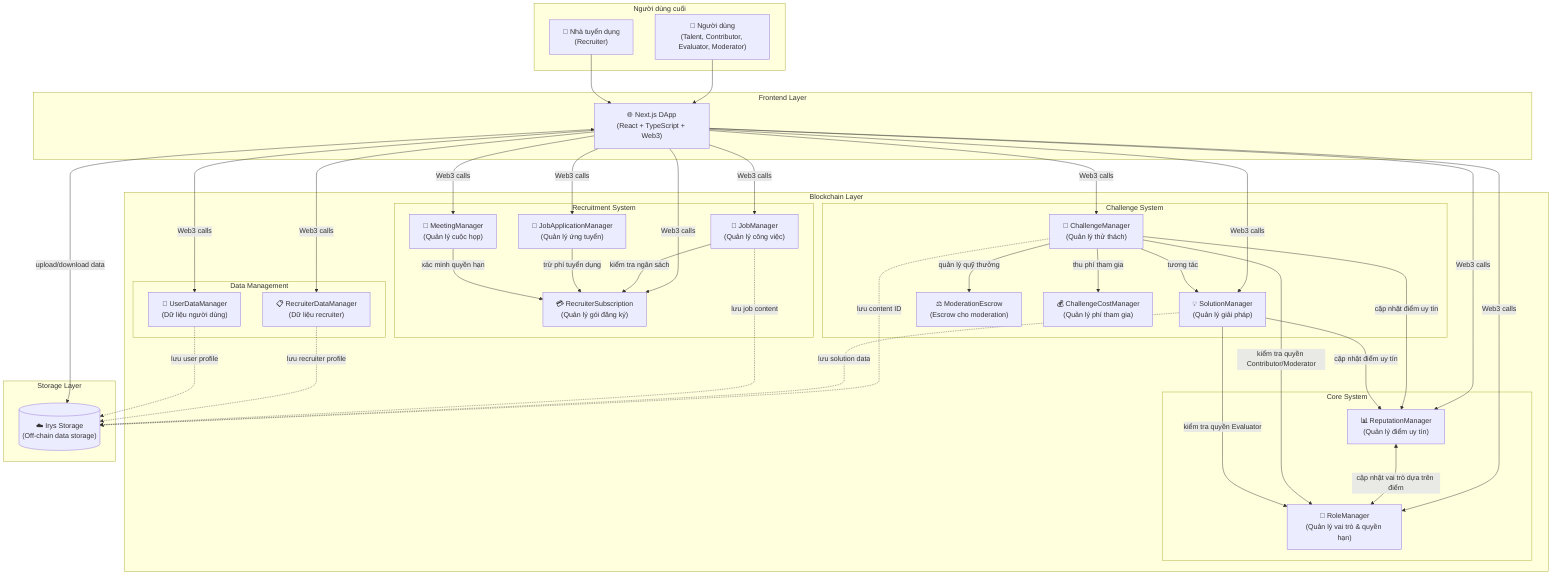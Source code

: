 %% Kiến trúc ứng dụng SkillChain
flowchart TB
    subgraph "Người dùng cuối"
        direction LR
        EndUser["👤 Người dùng<br/>(Talent, Contributor, Evaluator, Moderator)"]
        Recruiter["🏢 Nhà tuyển dụng<br/>(Recruiter)"]
    end
    
    subgraph "Frontend Layer"
        direction TB
        WebApp["🌐 Next.js DApp<br/>(React + TypeScript + Web3)"]
    end
    
    subgraph "Blockchain Layer"
        direction TB
        
        subgraph "Core System"
            direction LR
            ReputationManager["📊 ReputationManager<br/>(Quản lý điểm uy tín)"]
            RoleManager["🔐 RoleManager<br/>(Quản lý vai trò & quyền hạn)"]
        end
        
        subgraph "Challenge System"
            direction TB
            ChallengeManager["🎯 ChallengeManager<br/>(Quản lý thử thách)"]
            SolutionManager["💡 SolutionManager<br/>(Quản lý giải pháp)"]
            ModerationEscrow["⚖️ ModerationEscrow<br/>(Escrow cho moderation)"]
            ChallengeCostManager["💰 ChallengeCostManager<br/>(Quản lý phí tham gia)"]
        end
        
        subgraph "Recruitment System"
            direction TB
            JobManager["💼 JobManager<br/>(Quản lý công việc)"]
            ApplicationManager["📝 JobApplicationManager<br/>(Quản lý ứng tuyển)"]
            MeetingManager["🤝 MeetingManager<br/>(Quản lý cuộc họp)"]
            RecruiterSubscription["💳 RecruiterSubscription<br/>(Quản lý gói đăng ký)"]
        end
        
        subgraph "Data Management"
            direction LR
            RecruiterDataManager["📋 RecruiterDataManager<br/>(Dữ liệu recruiter)"]
            UserDataManager["👥 UserDataManager<br/>(Dữ liệu người dùng)"]
        end
    end
    
    subgraph "Storage Layer"
        direction TB
        IrysStorage[("☁️ Irys Storage<br/>(Off-chain data storage)")]
    end
    
    %% User Interactions
    EndUser --> WebApp
    Recruiter --> WebApp
    
    %% Frontend to Smart Contracts
    WebApp -->|"Web3 calls"| ChallengeManager
    WebApp -->|"Web3 calls"| SolutionManager  
    WebApp -->|"Web3 calls"| JobManager
    WebApp -->|"Web3 calls"| ApplicationManager
    WebApp -->|"Web3 calls"| MeetingManager
    WebApp -->|"Web3 calls"| ReputationManager
    WebApp -->|"Web3 calls"| RoleManager
    WebApp -->|"Web3 calls"| RecruiterSubscription
    WebApp -->|"Web3 calls"| RecruiterDataManager
    WebApp -->|"Web3 calls"| UserDataManager
    
    %% Core System Relationships
    ReputationManager <-->|"cập nhật vai trò dựa trên điểm"| RoleManager
    
    %% Challenge System Relationships
    ChallengeManager -->|"quản lý quỹ thưởng"| ModerationEscrow
    ChallengeManager -->|"tương tác"| SolutionManager
    ChallengeManager -->|"cập nhật điểm uy tín"| ReputationManager
    ChallengeManager -->|"thu phí tham gia"| ChallengeCostManager
    ChallengeManager -->|"kiểm tra quyền Contributor/Moderator"| RoleManager
    SolutionManager -->|"cập nhật điểm uy tín"| ReputationManager
    SolutionManager -->|"kiểm tra quyền Evaluator"| RoleManager
    
    %% Recruitment System Relationships  
    JobManager -->|"kiểm tra ngân sách"| RecruiterSubscription
    ApplicationManager -->|"trừ phí tuyển dụng"| RecruiterSubscription
    MeetingManager -->|"xác minh quyền hạn"| RecruiterSubscription
    
    %% Data Storage Relationships
    ChallengeManager -.->|"lưu content ID"| IrysStorage
    SolutionManager -.->|"lưu solution data"| IrysStorage
    JobManager -.->|"lưu job content"| IrysStorage
    RecruiterDataManager -.->|"lưu recruiter profile"| IrysStorage
    UserDataManager -.->|"lưu user profile"| IrysStorage
    
    %% Frontend Storage Access
    WebApp <-->|"upload/download data"| IrysStorage